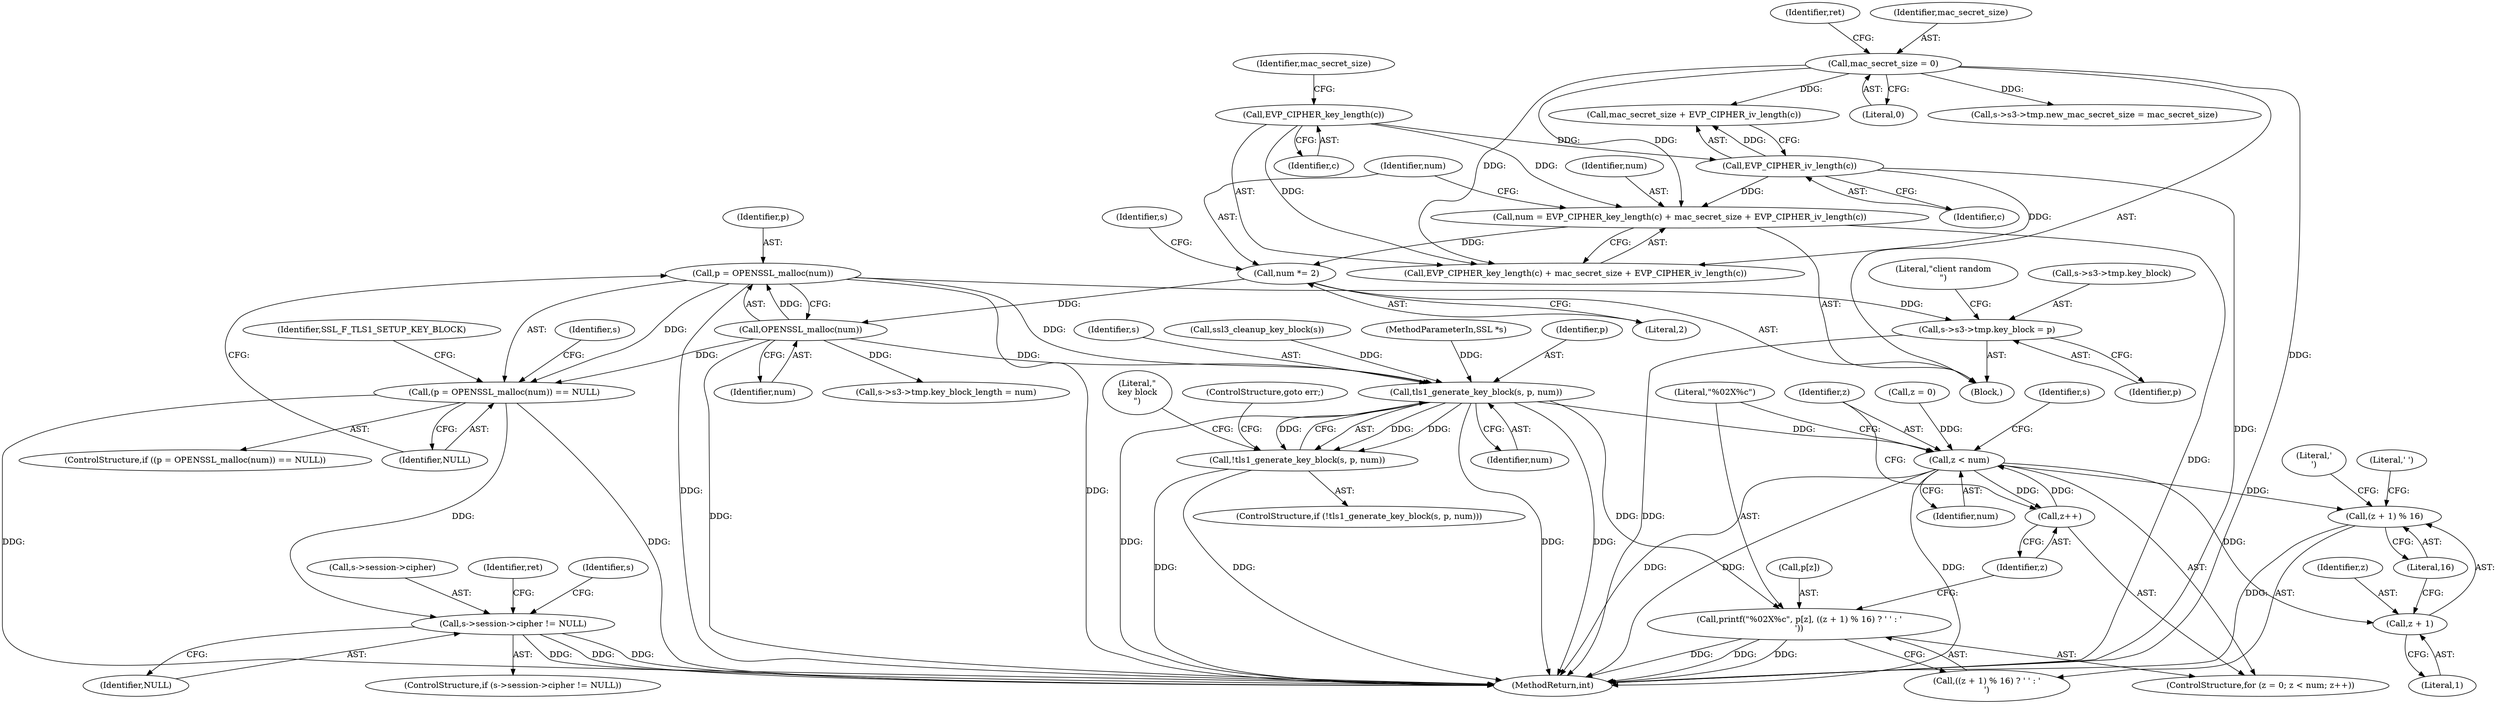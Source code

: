 digraph "0_openssl_4ad93618d26a3ea23d36ad5498ff4f59eff3a4d2_5@API" {
"1000210" [label="(Call,p = OPENSSL_malloc(num))"];
"1000212" [label="(Call,OPENSSL_malloc(num))"];
"1000203" [label="(Call,num *= 2)"];
"1000194" [label="(Call,num = EVP_CIPHER_key_length(c) + mac_secret_size + EVP_CIPHER_iv_length(c))"];
"1000197" [label="(Call,EVP_CIPHER_key_length(c))"];
"1000114" [label="(Call,mac_secret_size = 0)"];
"1000201" [label="(Call,EVP_CIPHER_iv_length(c))"];
"1000209" [label="(Call,(p = OPENSSL_malloc(num)) == NULL)"];
"1000389" [label="(Call,s->session->cipher != NULL)"];
"1000229" [label="(Call,s->s3->tmp.key_block = p)"];
"1000334" [label="(Call,tls1_generate_key_block(s, p, num))"];
"1000333" [label="(Call,!tls1_generate_key_block(s, p, num))"];
"1000347" [label="(Call,z < num)"];
"1000350" [label="(Call,z++)"];
"1000358" [label="(Call,(z + 1) % 16)"];
"1000359" [label="(Call,z + 1)"];
"1000352" [label="(Call,printf(\"%02X%c\", p[z], ((z + 1) % 16) ? ' ' : '\n'))"];
"1000203" [label="(Call,num *= 2)"];
"1000335" [label="(Identifier,s)"];
"1000197" [label="(Call,EVP_CIPHER_key_length(c))"];
"1000352" [label="(Call,printf(\"%02X%c\", p[z], ((z + 1) % 16) ? ' ' : '\n'))"];
"1000103" [label="(Block,)"];
"1000344" [label="(Call,z = 0)"];
"1000205" [label="(Literal,2)"];
"1000332" [label="(ControlStructure,if (!tls1_generate_key_block(s, p, num)))"];
"1000348" [label="(Identifier,z)"];
"1000402" [label="(Identifier,s)"];
"1000239" [label="(Literal,\"client random\n\")"];
"1000334" [label="(Call,tls1_generate_key_block(s, p, num))"];
"1000210" [label="(Call,p = OPENSSL_malloc(num))"];
"1000206" [label="(Call,ssl3_cleanup_key_block(s))"];
"1000351" [label="(Identifier,z)"];
"1000358" [label="(Call,(z + 1) % 16)"];
"1000361" [label="(Literal,1)"];
"1000202" [label="(Identifier,c)"];
"1000207" [label="(Identifier,s)"];
"1000354" [label="(Call,p[z])"];
"1000204" [label="(Identifier,num)"];
"1000359" [label="(Call,z + 1)"];
"1000362" [label="(Literal,16)"];
"1000213" [label="(Identifier,num)"];
"1000347" [label="(Call,z < num)"];
"1000116" [label="(Literal,0)"];
"1000194" [label="(Call,num = EVP_CIPHER_key_length(c) + mac_secret_size + EVP_CIPHER_iv_length(c))"];
"1000185" [label="(Call,s->s3->tmp.new_mac_secret_size = mac_secret_size)"];
"1000395" [label="(Identifier,NULL)"];
"1000229" [label="(Call,s->s3->tmp.key_block = p)"];
"1000102" [label="(MethodParameterIn,SSL *s)"];
"1000237" [label="(Identifier,p)"];
"1000389" [label="(Call,s->session->cipher != NULL)"];
"1000340" [label="(Literal,\"\nkey block\n\")"];
"1000198" [label="(Identifier,c)"];
"1000353" [label="(Literal,\"%02X%c\")"];
"1000363" [label="(Literal,' ')"];
"1000360" [label="(Identifier,z)"];
"1000201" [label="(Call,EVP_CIPHER_iv_length(c))"];
"1000338" [label="(ControlStructure,goto err;)"];
"1000200" [label="(Identifier,mac_secret_size)"];
"1000199" [label="(Call,mac_secret_size + EVP_CIPHER_iv_length(c))"];
"1000337" [label="(Identifier,num)"];
"1000208" [label="(ControlStructure,if ((p = OPENSSL_malloc(num)) == NULL))"];
"1000336" [label="(Identifier,p)"];
"1000357" [label="(Call,((z + 1) % 16) ? ' ' : '\n')"];
"1000119" [label="(Identifier,ret)"];
"1000195" [label="(Identifier,num)"];
"1000437" [label="(MethodReturn,int)"];
"1000212" [label="(Call,OPENSSL_malloc(num))"];
"1000224" [label="(Identifier,s)"];
"1000390" [label="(Call,s->session->cipher)"];
"1000230" [label="(Call,s->s3->tmp.key_block)"];
"1000220" [label="(Call,s->s3->tmp.key_block_length = num)"];
"1000364" [label="(Literal,'\n')"];
"1000217" [label="(Identifier,SSL_F_TLS1_SETUP_KEY_BLOCK)"];
"1000115" [label="(Identifier,mac_secret_size)"];
"1000388" [label="(ControlStructure,if (s->session->cipher != NULL))"];
"1000333" [label="(Call,!tls1_generate_key_block(s, p, num))"];
"1000343" [label="(ControlStructure,for (z = 0; z < num; z++))"];
"1000349" [label="(Identifier,num)"];
"1000211" [label="(Identifier,p)"];
"1000350" [label="(Call,z++)"];
"1000209" [label="(Call,(p = OPENSSL_malloc(num)) == NULL)"];
"1000214" [label="(Identifier,NULL)"];
"1000432" [label="(Identifier,ret)"];
"1000114" [label="(Call,mac_secret_size = 0)"];
"1000370" [label="(Identifier,s)"];
"1000196" [label="(Call,EVP_CIPHER_key_length(c) + mac_secret_size + EVP_CIPHER_iv_length(c))"];
"1000210" -> "1000209"  [label="AST: "];
"1000210" -> "1000212"  [label="CFG: "];
"1000211" -> "1000210"  [label="AST: "];
"1000212" -> "1000210"  [label="AST: "];
"1000214" -> "1000210"  [label="CFG: "];
"1000210" -> "1000437"  [label="DDG: "];
"1000210" -> "1000437"  [label="DDG: "];
"1000210" -> "1000209"  [label="DDG: "];
"1000212" -> "1000210"  [label="DDG: "];
"1000210" -> "1000229"  [label="DDG: "];
"1000210" -> "1000334"  [label="DDG: "];
"1000212" -> "1000213"  [label="CFG: "];
"1000213" -> "1000212"  [label="AST: "];
"1000212" -> "1000437"  [label="DDG: "];
"1000212" -> "1000209"  [label="DDG: "];
"1000203" -> "1000212"  [label="DDG: "];
"1000212" -> "1000220"  [label="DDG: "];
"1000212" -> "1000334"  [label="DDG: "];
"1000203" -> "1000103"  [label="AST: "];
"1000203" -> "1000205"  [label="CFG: "];
"1000204" -> "1000203"  [label="AST: "];
"1000205" -> "1000203"  [label="AST: "];
"1000207" -> "1000203"  [label="CFG: "];
"1000194" -> "1000203"  [label="DDG: "];
"1000194" -> "1000103"  [label="AST: "];
"1000194" -> "1000196"  [label="CFG: "];
"1000195" -> "1000194"  [label="AST: "];
"1000196" -> "1000194"  [label="AST: "];
"1000204" -> "1000194"  [label="CFG: "];
"1000194" -> "1000437"  [label="DDG: "];
"1000197" -> "1000194"  [label="DDG: "];
"1000114" -> "1000194"  [label="DDG: "];
"1000201" -> "1000194"  [label="DDG: "];
"1000197" -> "1000196"  [label="AST: "];
"1000197" -> "1000198"  [label="CFG: "];
"1000198" -> "1000197"  [label="AST: "];
"1000200" -> "1000197"  [label="CFG: "];
"1000197" -> "1000196"  [label="DDG: "];
"1000197" -> "1000201"  [label="DDG: "];
"1000114" -> "1000103"  [label="AST: "];
"1000114" -> "1000116"  [label="CFG: "];
"1000115" -> "1000114"  [label="AST: "];
"1000116" -> "1000114"  [label="AST: "];
"1000119" -> "1000114"  [label="CFG: "];
"1000114" -> "1000437"  [label="DDG: "];
"1000114" -> "1000185"  [label="DDG: "];
"1000114" -> "1000196"  [label="DDG: "];
"1000114" -> "1000199"  [label="DDG: "];
"1000201" -> "1000199"  [label="AST: "];
"1000201" -> "1000202"  [label="CFG: "];
"1000202" -> "1000201"  [label="AST: "];
"1000199" -> "1000201"  [label="CFG: "];
"1000201" -> "1000437"  [label="DDG: "];
"1000201" -> "1000196"  [label="DDG: "];
"1000201" -> "1000199"  [label="DDG: "];
"1000209" -> "1000208"  [label="AST: "];
"1000209" -> "1000214"  [label="CFG: "];
"1000214" -> "1000209"  [label="AST: "];
"1000217" -> "1000209"  [label="CFG: "];
"1000224" -> "1000209"  [label="CFG: "];
"1000209" -> "1000437"  [label="DDG: "];
"1000209" -> "1000437"  [label="DDG: "];
"1000209" -> "1000389"  [label="DDG: "];
"1000389" -> "1000388"  [label="AST: "];
"1000389" -> "1000395"  [label="CFG: "];
"1000390" -> "1000389"  [label="AST: "];
"1000395" -> "1000389"  [label="AST: "];
"1000402" -> "1000389"  [label="CFG: "];
"1000432" -> "1000389"  [label="CFG: "];
"1000389" -> "1000437"  [label="DDG: "];
"1000389" -> "1000437"  [label="DDG: "];
"1000389" -> "1000437"  [label="DDG: "];
"1000229" -> "1000103"  [label="AST: "];
"1000229" -> "1000237"  [label="CFG: "];
"1000230" -> "1000229"  [label="AST: "];
"1000237" -> "1000229"  [label="AST: "];
"1000239" -> "1000229"  [label="CFG: "];
"1000229" -> "1000437"  [label="DDG: "];
"1000334" -> "1000333"  [label="AST: "];
"1000334" -> "1000337"  [label="CFG: "];
"1000335" -> "1000334"  [label="AST: "];
"1000336" -> "1000334"  [label="AST: "];
"1000337" -> "1000334"  [label="AST: "];
"1000333" -> "1000334"  [label="CFG: "];
"1000334" -> "1000437"  [label="DDG: "];
"1000334" -> "1000437"  [label="DDG: "];
"1000334" -> "1000437"  [label="DDG: "];
"1000334" -> "1000333"  [label="DDG: "];
"1000334" -> "1000333"  [label="DDG: "];
"1000334" -> "1000333"  [label="DDG: "];
"1000206" -> "1000334"  [label="DDG: "];
"1000102" -> "1000334"  [label="DDG: "];
"1000334" -> "1000347"  [label="DDG: "];
"1000334" -> "1000352"  [label="DDG: "];
"1000333" -> "1000332"  [label="AST: "];
"1000338" -> "1000333"  [label="CFG: "];
"1000340" -> "1000333"  [label="CFG: "];
"1000333" -> "1000437"  [label="DDG: "];
"1000333" -> "1000437"  [label="DDG: "];
"1000347" -> "1000343"  [label="AST: "];
"1000347" -> "1000349"  [label="CFG: "];
"1000348" -> "1000347"  [label="AST: "];
"1000349" -> "1000347"  [label="AST: "];
"1000353" -> "1000347"  [label="CFG: "];
"1000370" -> "1000347"  [label="CFG: "];
"1000347" -> "1000437"  [label="DDG: "];
"1000347" -> "1000437"  [label="DDG: "];
"1000347" -> "1000437"  [label="DDG: "];
"1000350" -> "1000347"  [label="DDG: "];
"1000344" -> "1000347"  [label="DDG: "];
"1000347" -> "1000350"  [label="DDG: "];
"1000347" -> "1000358"  [label="DDG: "];
"1000347" -> "1000359"  [label="DDG: "];
"1000350" -> "1000343"  [label="AST: "];
"1000350" -> "1000351"  [label="CFG: "];
"1000351" -> "1000350"  [label="AST: "];
"1000348" -> "1000350"  [label="CFG: "];
"1000358" -> "1000357"  [label="AST: "];
"1000358" -> "1000362"  [label="CFG: "];
"1000359" -> "1000358"  [label="AST: "];
"1000362" -> "1000358"  [label="AST: "];
"1000363" -> "1000358"  [label="CFG: "];
"1000364" -> "1000358"  [label="CFG: "];
"1000358" -> "1000437"  [label="DDG: "];
"1000359" -> "1000361"  [label="CFG: "];
"1000360" -> "1000359"  [label="AST: "];
"1000361" -> "1000359"  [label="AST: "];
"1000362" -> "1000359"  [label="CFG: "];
"1000352" -> "1000343"  [label="AST: "];
"1000352" -> "1000357"  [label="CFG: "];
"1000353" -> "1000352"  [label="AST: "];
"1000354" -> "1000352"  [label="AST: "];
"1000357" -> "1000352"  [label="AST: "];
"1000351" -> "1000352"  [label="CFG: "];
"1000352" -> "1000437"  [label="DDG: "];
"1000352" -> "1000437"  [label="DDG: "];
"1000352" -> "1000437"  [label="DDG: "];
}
